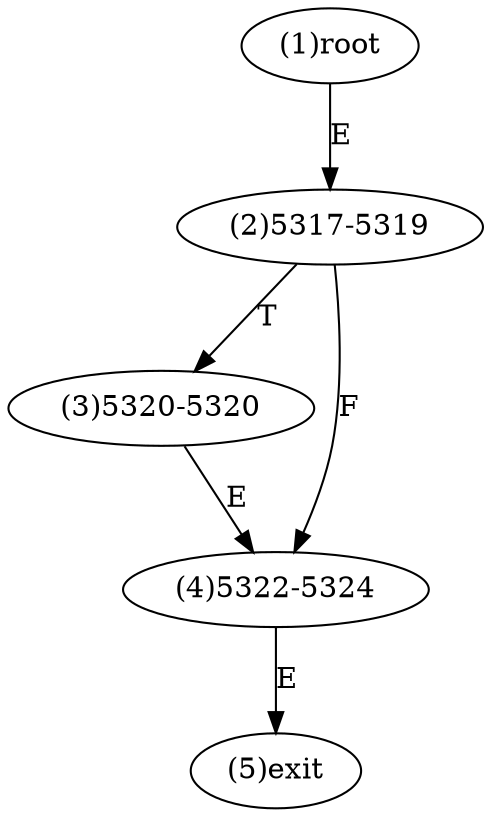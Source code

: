 digraph "" { 
1[ label="(1)root"];
2[ label="(2)5317-5319"];
3[ label="(3)5320-5320"];
4[ label="(4)5322-5324"];
5[ label="(5)exit"];
1->2[ label="E"];
2->4[ label="F"];
2->3[ label="T"];
3->4[ label="E"];
4->5[ label="E"];
}